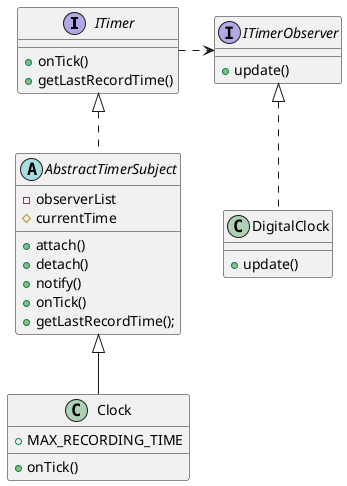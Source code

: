 @startuml

interface ITimer {
    +onTick()
    +getLastRecordTime()
}

abstract class AbstractTimerSubject {
    -observerList
    #currentTime
    +attach()
    +detach()
    +notify()
    +onTick()
    +getLastRecordTime();
}

class Clock {
    +MAX_RECORDING_TIME
    +onTick()
}

interface ITimerObserver {
    +update()
}

class DigitalClock {
    +update()
}

ITimer <|.. AbstractTimerSubject

AbstractTimerSubject <|-- Clock

ITimerObserver <|.. DigitalClock

ITimer .> ITimerObserver

@enduml